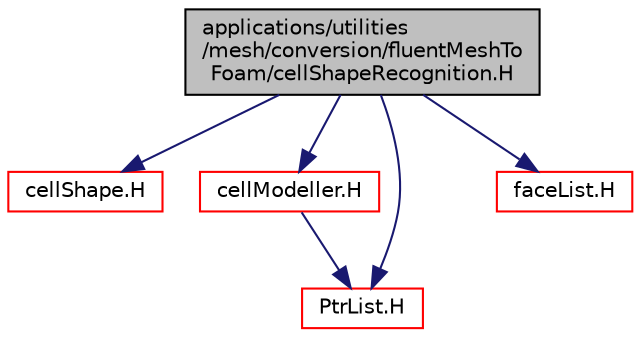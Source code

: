 digraph "applications/utilities/mesh/conversion/fluentMeshToFoam/cellShapeRecognition.H"
{
  bgcolor="transparent";
  edge [fontname="Helvetica",fontsize="10",labelfontname="Helvetica",labelfontsize="10"];
  node [fontname="Helvetica",fontsize="10",shape=record];
  Node1 [label="applications/utilities\l/mesh/conversion/fluentMeshTo\lFoam/cellShapeRecognition.H",height=0.2,width=0.4,color="black", fillcolor="grey75", style="filled", fontcolor="black"];
  Node1 -> Node2 [color="midnightblue",fontsize="10",style="solid",fontname="Helvetica"];
  Node2 [label="cellShape.H",height=0.2,width=0.4,color="red",URL="$a08684.html"];
  Node1 -> Node3 [color="midnightblue",fontsize="10",style="solid",fontname="Helvetica"];
  Node3 [label="cellModeller.H",height=0.2,width=0.4,color="red",URL="$a08681.html"];
  Node3 -> Node4 [color="midnightblue",fontsize="10",style="solid",fontname="Helvetica"];
  Node4 [label="PtrList.H",height=0.2,width=0.4,color="red",URL="$a07818.html"];
  Node1 -> Node5 [color="midnightblue",fontsize="10",style="solid",fontname="Helvetica"];
  Node5 [label="faceList.H",height=0.2,width=0.4,color="red",URL="$a08706.html"];
  Node1 -> Node4 [color="midnightblue",fontsize="10",style="solid",fontname="Helvetica"];
}
